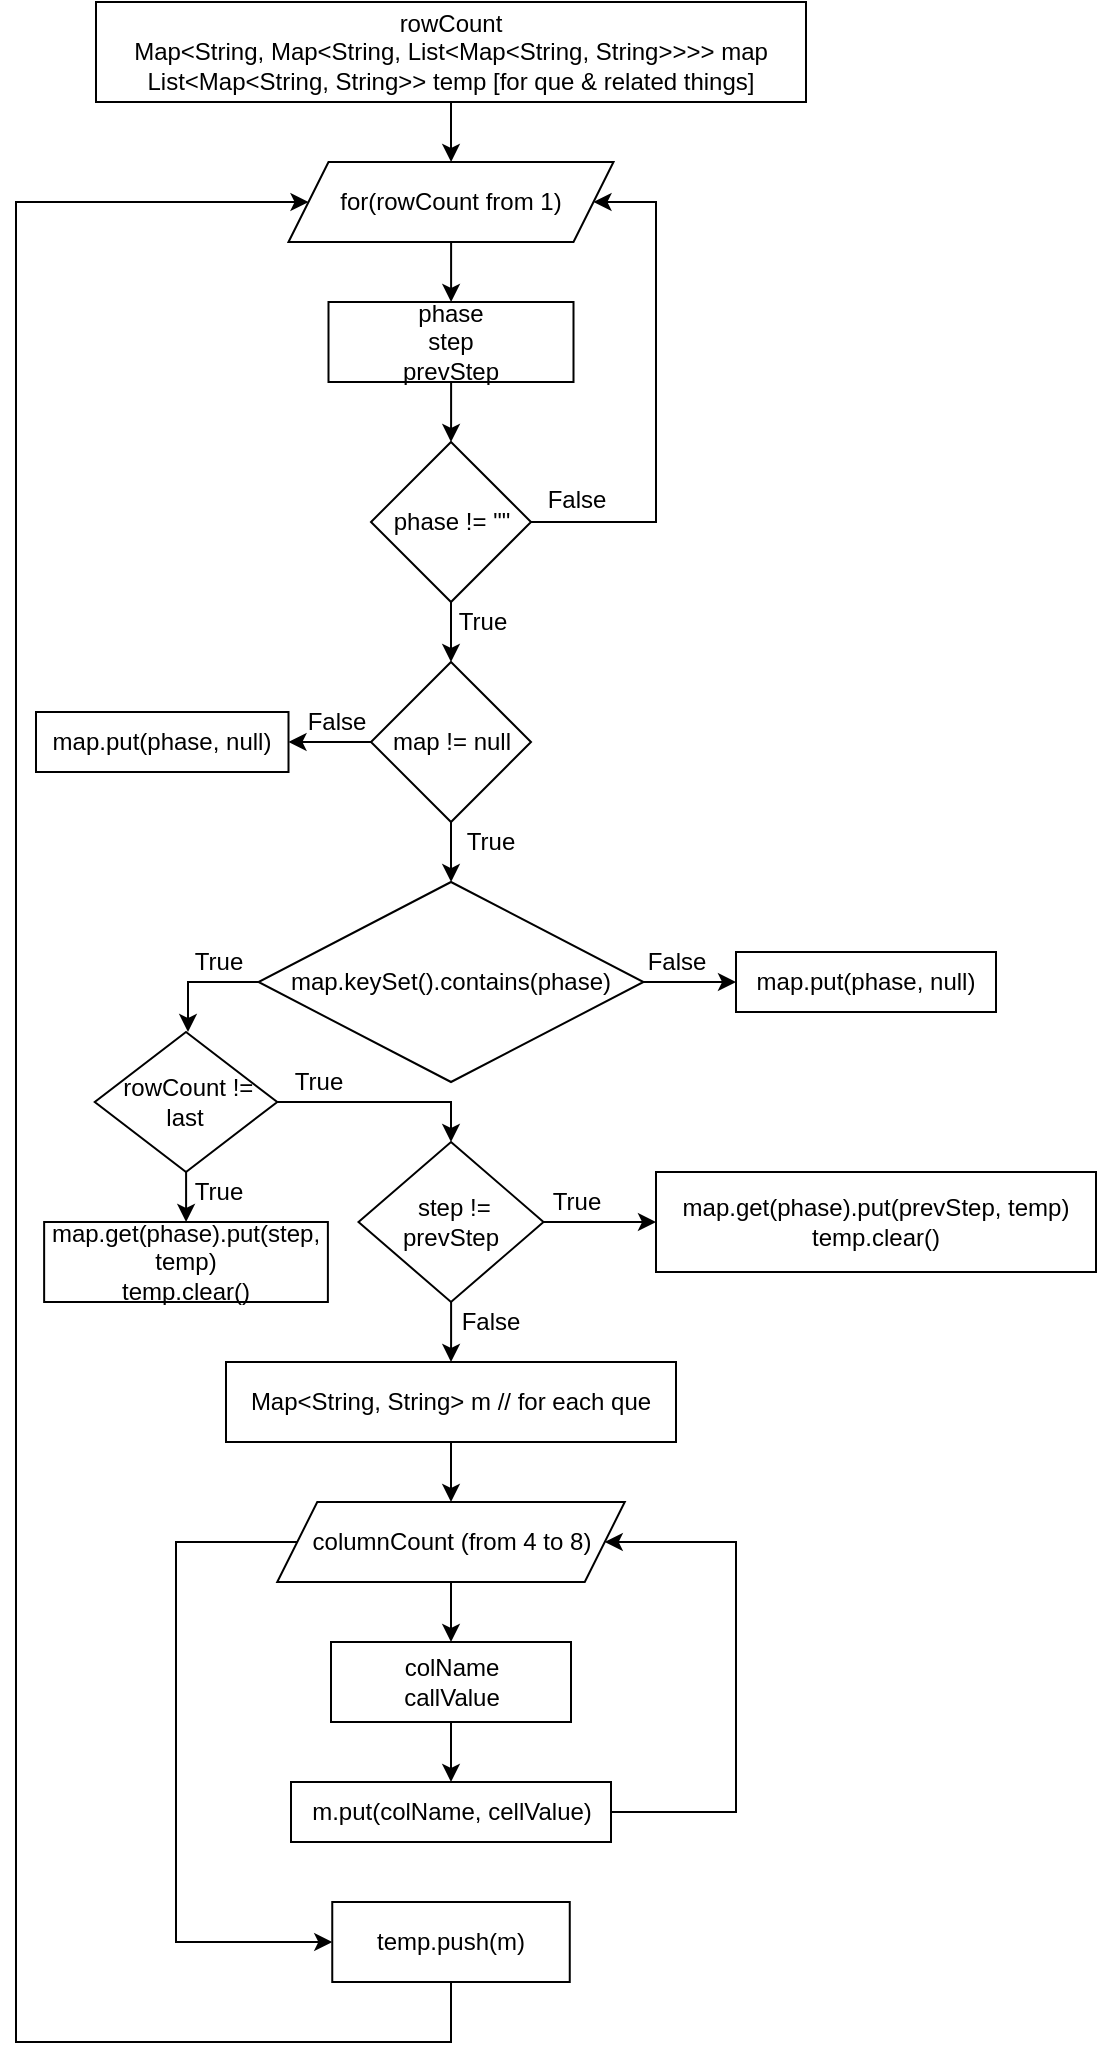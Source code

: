 <mxfile version="14.6.6" type="github"><diagram id="IueU6ccx585B8fH8dFqm" name="Page-1"><mxGraphModel dx="782" dy="469" grid="1" gridSize="10" guides="1" tooltips="1" connect="1" arrows="1" fold="1" page="1" pageScale="1" pageWidth="850" pageHeight="1100" math="0" shadow="0"><root><mxCell id="0"/><mxCell id="1" parent="0"/><mxCell id="fA_pdBEOzGZubpKIl949-3" value="" style="edgeStyle=orthogonalEdgeStyle;rounded=0;orthogonalLoop=1;jettySize=auto;html=1;" edge="1" parent="1" source="fA_pdBEOzGZubpKIl949-1" target="fA_pdBEOzGZubpKIl949-2"><mxGeometry relative="1" as="geometry"/></mxCell><mxCell id="fA_pdBEOzGZubpKIl949-1" value="rowCount&lt;br&gt;Map&amp;lt;String, Map&amp;lt;String, List&amp;lt;Map&amp;lt;String, String&amp;gt;&amp;gt;&amp;gt;&amp;gt; map&lt;br&gt;List&amp;lt;Map&amp;lt;String, String&amp;gt;&amp;gt; temp [for que &amp;amp; related things]" style="rounded=0;whiteSpace=wrap;html=1;" vertex="1" parent="1"><mxGeometry x="240" y="20" width="355" height="50" as="geometry"/></mxCell><mxCell id="fA_pdBEOzGZubpKIl949-5" value="" style="edgeStyle=orthogonalEdgeStyle;rounded=0;orthogonalLoop=1;jettySize=auto;html=1;" edge="1" parent="1" source="fA_pdBEOzGZubpKIl949-2" target="fA_pdBEOzGZubpKIl949-4"><mxGeometry relative="1" as="geometry"/></mxCell><mxCell id="fA_pdBEOzGZubpKIl949-2" value="for(rowCount from 1)" style="shape=parallelogram;perimeter=parallelogramPerimeter;whiteSpace=wrap;html=1;fixedSize=1;" vertex="1" parent="1"><mxGeometry x="336.25" y="100" width="162.5" height="40" as="geometry"/></mxCell><mxCell id="fA_pdBEOzGZubpKIl949-7" value="" style="edgeStyle=orthogonalEdgeStyle;rounded=0;orthogonalLoop=1;jettySize=auto;html=1;" edge="1" parent="1" source="fA_pdBEOzGZubpKIl949-4" target="fA_pdBEOzGZubpKIl949-6"><mxGeometry relative="1" as="geometry"/></mxCell><mxCell id="fA_pdBEOzGZubpKIl949-4" value="phase&lt;br&gt;step&lt;br&gt;prevStep" style="rounded=0;whiteSpace=wrap;html=1;" vertex="1" parent="1"><mxGeometry x="356.25" y="170" width="122.5" height="40" as="geometry"/></mxCell><mxCell id="fA_pdBEOzGZubpKIl949-8" style="edgeStyle=orthogonalEdgeStyle;rounded=0;orthogonalLoop=1;jettySize=auto;html=1;entryX=1;entryY=0.5;entryDx=0;entryDy=0;" edge="1" parent="1" source="fA_pdBEOzGZubpKIl949-6" target="fA_pdBEOzGZubpKIl949-2"><mxGeometry relative="1" as="geometry"><Array as="points"><mxPoint x="520" y="280"/><mxPoint x="520" y="120"/></Array></mxGeometry></mxCell><mxCell id="fA_pdBEOzGZubpKIl949-11" value="" style="edgeStyle=orthogonalEdgeStyle;rounded=0;orthogonalLoop=1;jettySize=auto;html=1;" edge="1" parent="1" source="fA_pdBEOzGZubpKIl949-6" target="fA_pdBEOzGZubpKIl949-10"><mxGeometry relative="1" as="geometry"/></mxCell><mxCell id="fA_pdBEOzGZubpKIl949-6" value="phase != &quot;&quot;" style="rhombus;whiteSpace=wrap;html=1;" vertex="1" parent="1"><mxGeometry x="377.5" y="240" width="80" height="80" as="geometry"/></mxCell><mxCell id="fA_pdBEOzGZubpKIl949-9" value="False" style="text;html=1;align=center;verticalAlign=middle;resizable=0;points=[];autosize=1;strokeColor=none;" vertex="1" parent="1"><mxGeometry x="460" y="259" width="40" height="20" as="geometry"/></mxCell><mxCell id="fA_pdBEOzGZubpKIl949-14" value="" style="edgeStyle=orthogonalEdgeStyle;rounded=0;orthogonalLoop=1;jettySize=auto;html=1;" edge="1" parent="1" source="fA_pdBEOzGZubpKIl949-10" target="fA_pdBEOzGZubpKIl949-13"><mxGeometry relative="1" as="geometry"/></mxCell><mxCell id="fA_pdBEOzGZubpKIl949-17" value="" style="edgeStyle=orthogonalEdgeStyle;rounded=0;orthogonalLoop=1;jettySize=auto;html=1;" edge="1" parent="1" source="fA_pdBEOzGZubpKIl949-10" target="fA_pdBEOzGZubpKIl949-16"><mxGeometry relative="1" as="geometry"/></mxCell><mxCell id="fA_pdBEOzGZubpKIl949-10" value="map != null" style="rhombus;whiteSpace=wrap;html=1;" vertex="1" parent="1"><mxGeometry x="377.5" y="350" width="80" height="80" as="geometry"/></mxCell><mxCell id="fA_pdBEOzGZubpKIl949-12" value="True" style="text;html=1;align=center;verticalAlign=middle;resizable=0;points=[];autosize=1;strokeColor=none;" vertex="1" parent="1"><mxGeometry x="413" y="320" width="40" height="20" as="geometry"/></mxCell><mxCell id="fA_pdBEOzGZubpKIl949-13" value="map.put(phase, null)" style="rounded=0;whiteSpace=wrap;html=1;" vertex="1" parent="1"><mxGeometry x="210" y="375" width="126.25" height="30" as="geometry"/></mxCell><mxCell id="fA_pdBEOzGZubpKIl949-15" value="False" style="text;html=1;align=center;verticalAlign=middle;resizable=0;points=[];autosize=1;strokeColor=none;" vertex="1" parent="1"><mxGeometry x="340" y="370" width="40" height="20" as="geometry"/></mxCell><mxCell id="fA_pdBEOzGZubpKIl949-20" style="edgeStyle=orthogonalEdgeStyle;rounded=0;orthogonalLoop=1;jettySize=auto;html=1;entryX=0;entryY=0.5;entryDx=0;entryDy=0;" edge="1" parent="1" source="fA_pdBEOzGZubpKIl949-16" target="fA_pdBEOzGZubpKIl949-19"><mxGeometry relative="1" as="geometry"/></mxCell><mxCell id="fA_pdBEOzGZubpKIl949-44" style="edgeStyle=orthogonalEdgeStyle;rounded=0;orthogonalLoop=1;jettySize=auto;html=1;entryX=0.5;entryY=0;entryDx=0;entryDy=0;" edge="1" parent="1" source="fA_pdBEOzGZubpKIl949-16" target="fA_pdBEOzGZubpKIl949-43"><mxGeometry relative="1" as="geometry"><Array as="points"><mxPoint x="286" y="510"/></Array></mxGeometry></mxCell><mxCell id="fA_pdBEOzGZubpKIl949-16" value="map.keySet().contains(phase)" style="rhombus;whiteSpace=wrap;html=1;" vertex="1" parent="1"><mxGeometry x="321.25" y="460" width="192.5" height="100" as="geometry"/></mxCell><mxCell id="fA_pdBEOzGZubpKIl949-18" value="True" style="text;html=1;align=center;verticalAlign=middle;resizable=0;points=[];autosize=1;strokeColor=none;" vertex="1" parent="1"><mxGeometry x="417" y="430" width="40" height="20" as="geometry"/></mxCell><mxCell id="fA_pdBEOzGZubpKIl949-19" value="map.put(phase, null)" style="rounded=0;whiteSpace=wrap;html=1;" vertex="1" parent="1"><mxGeometry x="560" y="495" width="130" height="30" as="geometry"/></mxCell><mxCell id="fA_pdBEOzGZubpKIl949-21" value="False" style="text;html=1;align=center;verticalAlign=middle;resizable=0;points=[];autosize=1;strokeColor=none;" vertex="1" parent="1"><mxGeometry x="510" y="490" width="40" height="20" as="geometry"/></mxCell><mxCell id="fA_pdBEOzGZubpKIl949-26" style="edgeStyle=orthogonalEdgeStyle;rounded=0;orthogonalLoop=1;jettySize=auto;html=1;entryX=0;entryY=0.5;entryDx=0;entryDy=0;" edge="1" parent="1" source="fA_pdBEOzGZubpKIl949-22" target="fA_pdBEOzGZubpKIl949-25"><mxGeometry relative="1" as="geometry"/></mxCell><mxCell id="fA_pdBEOzGZubpKIl949-29" value="" style="edgeStyle=orthogonalEdgeStyle;rounded=0;orthogonalLoop=1;jettySize=auto;html=1;" edge="1" parent="1" source="fA_pdBEOzGZubpKIl949-22" target="fA_pdBEOzGZubpKIl949-28"><mxGeometry relative="1" as="geometry"/></mxCell><mxCell id="fA_pdBEOzGZubpKIl949-22" value="&amp;nbsp;step != prevStep" style="rhombus;whiteSpace=wrap;html=1;" vertex="1" parent="1"><mxGeometry x="371.25" y="590" width="92.5" height="80" as="geometry"/></mxCell><mxCell id="fA_pdBEOzGZubpKIl949-25" value="map.get(phase).put(prevStep, temp)&lt;br&gt;temp.clear()" style="rounded=0;whiteSpace=wrap;html=1;" vertex="1" parent="1"><mxGeometry x="520" y="605" width="220" height="50" as="geometry"/></mxCell><mxCell id="fA_pdBEOzGZubpKIl949-27" value="True" style="text;html=1;align=center;verticalAlign=middle;resizable=0;points=[];autosize=1;strokeColor=none;" vertex="1" parent="1"><mxGeometry x="460" y="610" width="40" height="20" as="geometry"/></mxCell><mxCell id="fA_pdBEOzGZubpKIl949-32" value="" style="edgeStyle=orthogonalEdgeStyle;rounded=0;orthogonalLoop=1;jettySize=auto;html=1;" edge="1" parent="1" source="fA_pdBEOzGZubpKIl949-28" target="fA_pdBEOzGZubpKIl949-31"><mxGeometry relative="1" as="geometry"/></mxCell><mxCell id="fA_pdBEOzGZubpKIl949-28" value="Map&amp;lt;String, String&amp;gt; m // for each que" style="rounded=0;whiteSpace=wrap;html=1;" vertex="1" parent="1"><mxGeometry x="305" y="700" width="225" height="40" as="geometry"/></mxCell><mxCell id="fA_pdBEOzGZubpKIl949-30" value="False" style="text;html=1;align=center;verticalAlign=middle;resizable=0;points=[];autosize=1;strokeColor=none;" vertex="1" parent="1"><mxGeometry x="417" y="670" width="40" height="20" as="geometry"/></mxCell><mxCell id="fA_pdBEOzGZubpKIl949-34" value="" style="edgeStyle=orthogonalEdgeStyle;rounded=0;orthogonalLoop=1;jettySize=auto;html=1;" edge="1" parent="1" source="fA_pdBEOzGZubpKIl949-31" target="fA_pdBEOzGZubpKIl949-33"><mxGeometry relative="1" as="geometry"/></mxCell><mxCell id="fA_pdBEOzGZubpKIl949-41" style="edgeStyle=orthogonalEdgeStyle;rounded=0;orthogonalLoop=1;jettySize=auto;html=1;entryX=0;entryY=0.5;entryDx=0;entryDy=0;" edge="1" parent="1" source="fA_pdBEOzGZubpKIl949-31" target="fA_pdBEOzGZubpKIl949-38"><mxGeometry relative="1" as="geometry"><Array as="points"><mxPoint x="280" y="790"/><mxPoint x="280" y="990"/></Array></mxGeometry></mxCell><mxCell id="fA_pdBEOzGZubpKIl949-31" value="columnCount (from 4 to 8)" style="shape=parallelogram;perimeter=parallelogramPerimeter;whiteSpace=wrap;html=1;fixedSize=1;" vertex="1" parent="1"><mxGeometry x="330.63" y="770" width="173.75" height="40" as="geometry"/></mxCell><mxCell id="fA_pdBEOzGZubpKIl949-36" value="" style="edgeStyle=orthogonalEdgeStyle;rounded=0;orthogonalLoop=1;jettySize=auto;html=1;" edge="1" parent="1" source="fA_pdBEOzGZubpKIl949-33" target="fA_pdBEOzGZubpKIl949-35"><mxGeometry relative="1" as="geometry"/></mxCell><mxCell id="fA_pdBEOzGZubpKIl949-33" value="colName&lt;br&gt;callValue" style="rounded=0;whiteSpace=wrap;html=1;" vertex="1" parent="1"><mxGeometry x="357.5" y="840" width="120" height="40" as="geometry"/></mxCell><mxCell id="fA_pdBEOzGZubpKIl949-40" style="edgeStyle=orthogonalEdgeStyle;rounded=0;orthogonalLoop=1;jettySize=auto;html=1;exitX=1;exitY=0.5;exitDx=0;exitDy=0;entryX=1;entryY=0.5;entryDx=0;entryDy=0;" edge="1" parent="1" source="fA_pdBEOzGZubpKIl949-35" target="fA_pdBEOzGZubpKIl949-31"><mxGeometry relative="1" as="geometry"><Array as="points"><mxPoint x="560" y="925"/><mxPoint x="560" y="790"/></Array></mxGeometry></mxCell><mxCell id="fA_pdBEOzGZubpKIl949-35" value="m.put(colName, cellValue)" style="rounded=0;whiteSpace=wrap;html=1;" vertex="1" parent="1"><mxGeometry x="337.5" y="910" width="160" height="30" as="geometry"/></mxCell><mxCell id="fA_pdBEOzGZubpKIl949-42" style="edgeStyle=orthogonalEdgeStyle;rounded=0;orthogonalLoop=1;jettySize=auto;html=1;" edge="1" parent="1" source="fA_pdBEOzGZubpKIl949-38" target="fA_pdBEOzGZubpKIl949-2"><mxGeometry relative="1" as="geometry"><mxPoint x="70" y="106" as="targetPoint"/><Array as="points"><mxPoint x="418" y="1040"/><mxPoint x="200" y="1040"/><mxPoint x="200" y="120"/></Array></mxGeometry></mxCell><mxCell id="fA_pdBEOzGZubpKIl949-38" value="temp.push(m)" style="rounded=0;whiteSpace=wrap;html=1;" vertex="1" parent="1"><mxGeometry x="358.13" y="970" width="118.75" height="40" as="geometry"/></mxCell><mxCell id="fA_pdBEOzGZubpKIl949-46" style="edgeStyle=orthogonalEdgeStyle;rounded=0;orthogonalLoop=1;jettySize=auto;html=1;entryX=0.5;entryY=0;entryDx=0;entryDy=0;" edge="1" parent="1" source="fA_pdBEOzGZubpKIl949-43" target="fA_pdBEOzGZubpKIl949-22"><mxGeometry relative="1" as="geometry"/></mxCell><mxCell id="fA_pdBEOzGZubpKIl949-52" value="" style="edgeStyle=orthogonalEdgeStyle;rounded=0;orthogonalLoop=1;jettySize=auto;html=1;" edge="1" parent="1" source="fA_pdBEOzGZubpKIl949-43" target="fA_pdBEOzGZubpKIl949-48"><mxGeometry relative="1" as="geometry"/></mxCell><mxCell id="fA_pdBEOzGZubpKIl949-43" value="&amp;nbsp;rowCount != last" style="rhombus;whiteSpace=wrap;html=1;" vertex="1" parent="1"><mxGeometry x="239.38" y="535" width="91.25" height="70" as="geometry"/></mxCell><mxCell id="fA_pdBEOzGZubpKIl949-45" value="True" style="text;html=1;align=center;verticalAlign=middle;resizable=0;points=[];autosize=1;strokeColor=none;" vertex="1" parent="1"><mxGeometry x="281.25" y="490" width="40" height="20" as="geometry"/></mxCell><mxCell id="fA_pdBEOzGZubpKIl949-47" value="True" style="text;html=1;align=center;verticalAlign=middle;resizable=0;points=[];autosize=1;strokeColor=none;" vertex="1" parent="1"><mxGeometry x="331.25" y="550" width="40" height="20" as="geometry"/></mxCell><mxCell id="fA_pdBEOzGZubpKIl949-48" value="map.get(phase).put(step, temp)&lt;br&gt;temp.clear()" style="rounded=0;whiteSpace=wrap;html=1;" vertex="1" parent="1"><mxGeometry x="214.07" y="630" width="141.87" height="40" as="geometry"/></mxCell><mxCell id="fA_pdBEOzGZubpKIl949-53" value="True" style="text;html=1;align=center;verticalAlign=middle;resizable=0;points=[];autosize=1;strokeColor=none;" vertex="1" parent="1"><mxGeometry x="281.25" y="605" width="40" height="20" as="geometry"/></mxCell></root></mxGraphModel></diagram></mxfile>